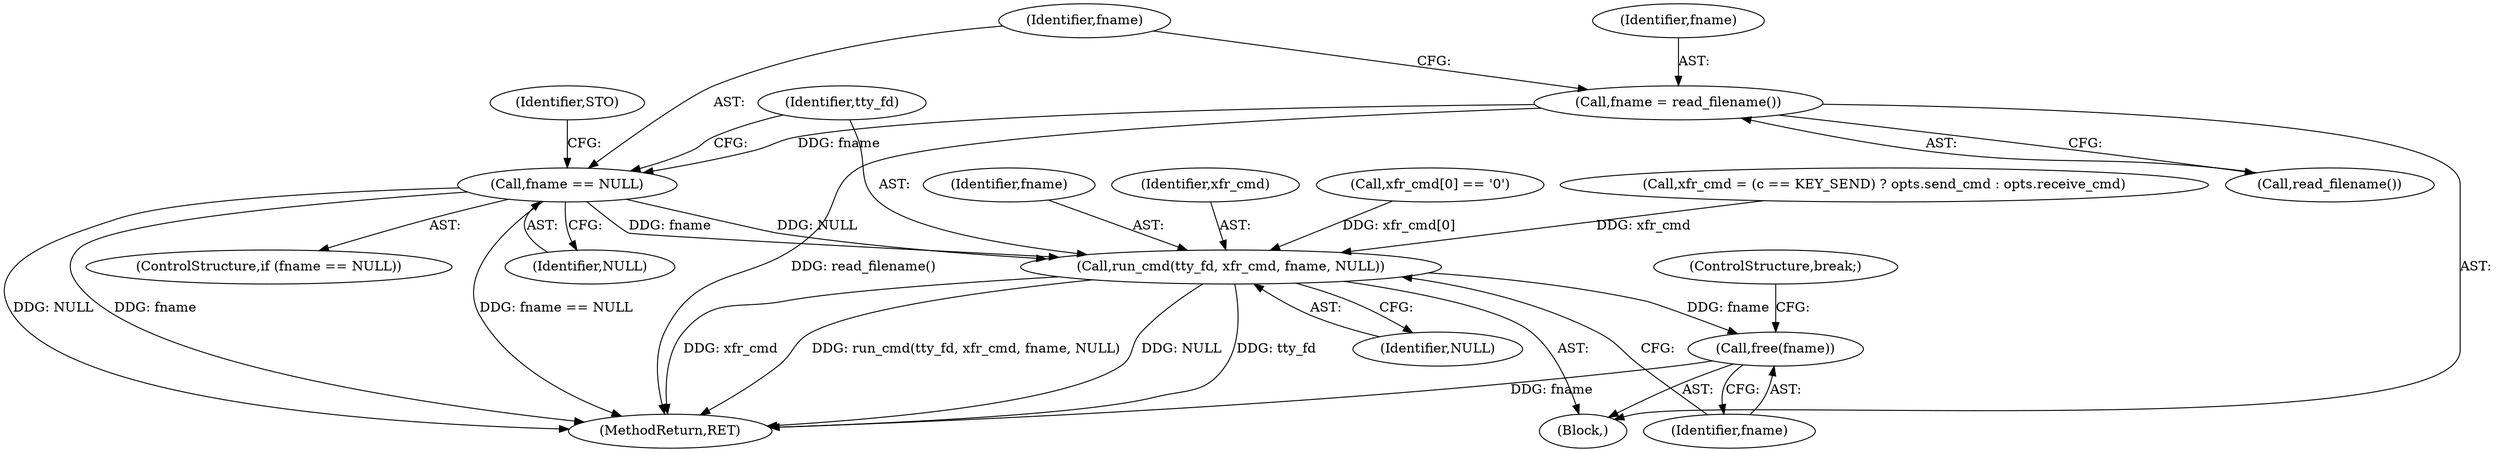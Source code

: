 digraph "1_picocom_1ebc60b20fbe9a02436d5cbbf8951714e749ddb1@pointer" {
"1000454" [label="(Call,fname == NULL)"];
"1000450" [label="(Call,fname = read_filename())"];
"1000462" [label="(Call,run_cmd(tty_fd, xfr_cmd, fname, NULL))"];
"1000467" [label="(Call,free(fname))"];
"1000455" [label="(Identifier,fname)"];
"1000467" [label="(Call,free(fname))"];
"1000463" [label="(Identifier,tty_fd)"];
"1000481" [label="(MethodReturn,RET)"];
"1000465" [label="(Identifier,fname)"];
"1000464" [label="(Identifier,xfr_cmd)"];
"1000456" [label="(Identifier,NULL)"];
"1000459" [label="(Identifier,STO)"];
"1000462" [label="(Call,run_cmd(tty_fd, xfr_cmd, fname, NULL))"];
"1000453" [label="(ControlStructure,if (fname == NULL))"];
"1000454" [label="(Call,fname == NULL)"];
"1000450" [label="(Call,fname = read_filename())"];
"1000451" [label="(Identifier,fname)"];
"1000116" [label="(Block,)"];
"1000440" [label="(Call,xfr_cmd[0] == '\0')"];
"1000469" [label="(ControlStructure,break;)"];
"1000466" [label="(Identifier,NULL)"];
"1000427" [label="(Call,xfr_cmd = (c == KEY_SEND) ? opts.send_cmd : opts.receive_cmd)"];
"1000468" [label="(Identifier,fname)"];
"1000452" [label="(Call,read_filename())"];
"1000454" -> "1000453"  [label="AST: "];
"1000454" -> "1000456"  [label="CFG: "];
"1000455" -> "1000454"  [label="AST: "];
"1000456" -> "1000454"  [label="AST: "];
"1000459" -> "1000454"  [label="CFG: "];
"1000463" -> "1000454"  [label="CFG: "];
"1000454" -> "1000481"  [label="DDG: fname"];
"1000454" -> "1000481"  [label="DDG: fname == NULL"];
"1000454" -> "1000481"  [label="DDG: NULL"];
"1000450" -> "1000454"  [label="DDG: fname"];
"1000454" -> "1000462"  [label="DDG: fname"];
"1000454" -> "1000462"  [label="DDG: NULL"];
"1000450" -> "1000116"  [label="AST: "];
"1000450" -> "1000452"  [label="CFG: "];
"1000451" -> "1000450"  [label="AST: "];
"1000452" -> "1000450"  [label="AST: "];
"1000455" -> "1000450"  [label="CFG: "];
"1000450" -> "1000481"  [label="DDG: read_filename()"];
"1000462" -> "1000116"  [label="AST: "];
"1000462" -> "1000466"  [label="CFG: "];
"1000463" -> "1000462"  [label="AST: "];
"1000464" -> "1000462"  [label="AST: "];
"1000465" -> "1000462"  [label="AST: "];
"1000466" -> "1000462"  [label="AST: "];
"1000468" -> "1000462"  [label="CFG: "];
"1000462" -> "1000481"  [label="DDG: tty_fd"];
"1000462" -> "1000481"  [label="DDG: xfr_cmd"];
"1000462" -> "1000481"  [label="DDG: run_cmd(tty_fd, xfr_cmd, fname, NULL)"];
"1000462" -> "1000481"  [label="DDG: NULL"];
"1000427" -> "1000462"  [label="DDG: xfr_cmd"];
"1000440" -> "1000462"  [label="DDG: xfr_cmd[0]"];
"1000462" -> "1000467"  [label="DDG: fname"];
"1000467" -> "1000116"  [label="AST: "];
"1000467" -> "1000468"  [label="CFG: "];
"1000468" -> "1000467"  [label="AST: "];
"1000469" -> "1000467"  [label="CFG: "];
"1000467" -> "1000481"  [label="DDG: fname"];
}
